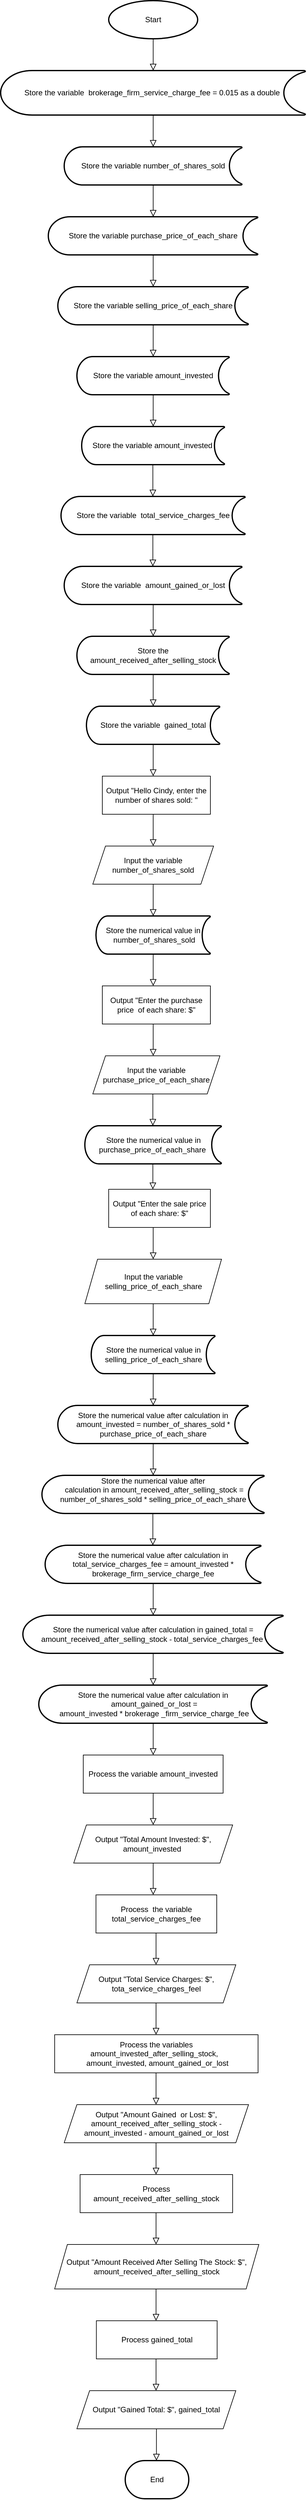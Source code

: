 <mxfile version="14.2.9" type="github">
  <diagram id="C5RBs43oDa-KdzZeNtuy" name="Page-1">
    <mxGraphModel dx="1186" dy="1964" grid="1" gridSize="10" guides="1" tooltips="1" connect="1" arrows="1" fold="1" page="1" pageScale="1" pageWidth="827" pageHeight="1169" math="0" shadow="0">
      <root>
        <mxCell id="WIyWlLk6GJQsqaUBKTNV-0" />
        <mxCell id="WIyWlLk6GJQsqaUBKTNV-1" parent="WIyWlLk6GJQsqaUBKTNV-0" />
        <mxCell id="Os3kQ1dHO9RdM6p-BYmI-0" value="Start" style="strokeWidth=2;html=1;shape=mxgraph.flowchart.start_1;whiteSpace=wrap;" vertex="1" parent="WIyWlLk6GJQsqaUBKTNV-1">
          <mxGeometry x="260" y="-1070" width="140" height="60" as="geometry" />
        </mxCell>
        <mxCell id="Os3kQ1dHO9RdM6p-BYmI-1" value="" style="rounded=0;html=1;jettySize=auto;orthogonalLoop=1;fontSize=11;endArrow=block;endFill=0;endSize=8;strokeWidth=1;shadow=0;labelBackgroundColor=none;edgeStyle=orthogonalEdgeStyle;" edge="1" parent="WIyWlLk6GJQsqaUBKTNV-1">
          <mxGeometry relative="1" as="geometry">
            <mxPoint x="330" y="100" as="sourcePoint" />
            <mxPoint x="330" y="150" as="targetPoint" />
          </mxGeometry>
        </mxCell>
        <mxCell id="Os3kQ1dHO9RdM6p-BYmI-4" value="" style="rounded=0;html=1;jettySize=auto;orthogonalLoop=1;fontSize=11;endArrow=block;endFill=0;endSize=8;strokeWidth=1;shadow=0;labelBackgroundColor=none;edgeStyle=orthogonalEdgeStyle;" edge="1" parent="WIyWlLk6GJQsqaUBKTNV-1">
          <mxGeometry relative="1" as="geometry">
            <mxPoint x="330" y="210" as="sourcePoint" />
            <mxPoint x="330" y="260" as="targetPoint" />
          </mxGeometry>
        </mxCell>
        <mxCell id="Os3kQ1dHO9RdM6p-BYmI-5" value="Input the variable number_of_shares_sold" style="shape=parallelogram;perimeter=parallelogramPerimeter;whiteSpace=wrap;html=1;fixedSize=1;" vertex="1" parent="WIyWlLk6GJQsqaUBKTNV-1">
          <mxGeometry x="235" y="260" width="190" height="60" as="geometry" />
        </mxCell>
        <mxCell id="Os3kQ1dHO9RdM6p-BYmI-6" value="Output &quot;Hello Cindy, enter the&lt;br&gt;number of shares sold: &quot;" style="rounded=0;whiteSpace=wrap;html=1;" vertex="1" parent="WIyWlLk6GJQsqaUBKTNV-1">
          <mxGeometry x="250" y="150" width="170" height="60" as="geometry" />
        </mxCell>
        <mxCell id="Os3kQ1dHO9RdM6p-BYmI-7" value="" style="rounded=0;html=1;jettySize=auto;orthogonalLoop=1;fontSize=11;endArrow=block;endFill=0;endSize=8;strokeWidth=1;shadow=0;labelBackgroundColor=none;edgeStyle=orthogonalEdgeStyle;" edge="1" parent="WIyWlLk6GJQsqaUBKTNV-1">
          <mxGeometry relative="1" as="geometry">
            <mxPoint x="330" y="320" as="sourcePoint" />
            <mxPoint x="330" y="370" as="targetPoint" />
          </mxGeometry>
        </mxCell>
        <mxCell id="Os3kQ1dHO9RdM6p-BYmI-8" value="Output &quot;Enter the purchase price &amp;nbsp;of each share: $&quot;" style="rounded=0;whiteSpace=wrap;html=1;" vertex="1" parent="WIyWlLk6GJQsqaUBKTNV-1">
          <mxGeometry x="250" y="480" width="170" height="60" as="geometry" />
        </mxCell>
        <mxCell id="Os3kQ1dHO9RdM6p-BYmI-9" value="" style="rounded=0;html=1;jettySize=auto;orthogonalLoop=1;fontSize=11;endArrow=block;endFill=0;endSize=8;strokeWidth=1;shadow=0;labelBackgroundColor=none;edgeStyle=orthogonalEdgeStyle;" edge="1" parent="WIyWlLk6GJQsqaUBKTNV-1">
          <mxGeometry relative="1" as="geometry">
            <mxPoint x="329.5" y="650" as="sourcePoint" />
            <mxPoint x="329.5" y="700" as="targetPoint" />
          </mxGeometry>
        </mxCell>
        <mxCell id="Os3kQ1dHO9RdM6p-BYmI-10" value="Input the variable purchase_price_of_each_share" style="shape=parallelogram;perimeter=parallelogramPerimeter;whiteSpace=wrap;html=1;fixedSize=1;" vertex="1" parent="WIyWlLk6GJQsqaUBKTNV-1">
          <mxGeometry x="235" y="590" width="200" height="60" as="geometry" />
        </mxCell>
        <mxCell id="Os3kQ1dHO9RdM6p-BYmI-12" value="Output &quot;Enter the sale price of each share: $&quot;" style="rounded=0;whiteSpace=wrap;html=1;" vertex="1" parent="WIyWlLk6GJQsqaUBKTNV-1">
          <mxGeometry x="260" y="800" width="160" height="60" as="geometry" />
        </mxCell>
        <mxCell id="Os3kQ1dHO9RdM6p-BYmI-13" value="" style="rounded=0;html=1;jettySize=auto;orthogonalLoop=1;fontSize=11;endArrow=block;endFill=0;endSize=8;strokeWidth=1;shadow=0;labelBackgroundColor=none;edgeStyle=orthogonalEdgeStyle;" edge="1" parent="WIyWlLk6GJQsqaUBKTNV-1">
          <mxGeometry relative="1" as="geometry">
            <mxPoint x="329.5" y="750" as="sourcePoint" />
            <mxPoint x="329.5" y="800" as="targetPoint" />
          </mxGeometry>
        </mxCell>
        <mxCell id="Os3kQ1dHO9RdM6p-BYmI-14" value="Input the variable selling_price_of_each_share" style="shape=parallelogram;perimeter=parallelogramPerimeter;whiteSpace=wrap;html=1;fixedSize=1;" vertex="1" parent="WIyWlLk6GJQsqaUBKTNV-1">
          <mxGeometry x="222.5" y="910" width="215" height="70" as="geometry" />
        </mxCell>
        <mxCell id="Os3kQ1dHO9RdM6p-BYmI-15" value="Store the numerical value in &amp;nbsp;number_of_shares_sold" style="strokeWidth=2;html=1;shape=mxgraph.flowchart.stored_data;whiteSpace=wrap;" vertex="1" parent="WIyWlLk6GJQsqaUBKTNV-1">
          <mxGeometry x="240" y="370" width="180" height="60" as="geometry" />
        </mxCell>
        <mxCell id="Os3kQ1dHO9RdM6p-BYmI-16" value="" style="rounded=0;html=1;jettySize=auto;orthogonalLoop=1;fontSize=11;endArrow=block;endFill=0;endSize=8;strokeWidth=1;shadow=0;labelBackgroundColor=none;edgeStyle=orthogonalEdgeStyle;" edge="1" parent="WIyWlLk6GJQsqaUBKTNV-1">
          <mxGeometry relative="1" as="geometry">
            <mxPoint x="330" y="430" as="sourcePoint" />
            <mxPoint x="330" y="480" as="targetPoint" />
          </mxGeometry>
        </mxCell>
        <mxCell id="Os3kQ1dHO9RdM6p-BYmI-17" value="" style="rounded=0;html=1;jettySize=auto;orthogonalLoop=1;fontSize=11;endArrow=block;endFill=0;endSize=8;strokeWidth=1;shadow=0;labelBackgroundColor=none;edgeStyle=orthogonalEdgeStyle;" edge="1" parent="WIyWlLk6GJQsqaUBKTNV-1">
          <mxGeometry relative="1" as="geometry">
            <mxPoint x="330" y="540" as="sourcePoint" />
            <mxPoint x="330" y="590" as="targetPoint" />
          </mxGeometry>
        </mxCell>
        <mxCell id="Os3kQ1dHO9RdM6p-BYmI-18" value="Store the numerical value in purchase_price_of_each_share&amp;nbsp;" style="strokeWidth=2;html=1;shape=mxgraph.flowchart.stored_data;whiteSpace=wrap;" vertex="1" parent="WIyWlLk6GJQsqaUBKTNV-1">
          <mxGeometry x="222.5" y="700" width="215" height="60" as="geometry" />
        </mxCell>
        <mxCell id="Os3kQ1dHO9RdM6p-BYmI-19" value="" style="rounded=0;html=1;jettySize=auto;orthogonalLoop=1;fontSize=11;endArrow=block;endFill=0;endSize=8;strokeWidth=1;shadow=0;labelBackgroundColor=none;edgeStyle=orthogonalEdgeStyle;" edge="1" parent="WIyWlLk6GJQsqaUBKTNV-1">
          <mxGeometry relative="1" as="geometry">
            <mxPoint x="330" y="860" as="sourcePoint" />
            <mxPoint x="330" y="910" as="targetPoint" />
          </mxGeometry>
        </mxCell>
        <mxCell id="Os3kQ1dHO9RdM6p-BYmI-20" value="" style="rounded=0;html=1;jettySize=auto;orthogonalLoop=1;fontSize=11;endArrow=block;endFill=0;endSize=8;strokeWidth=1;shadow=0;labelBackgroundColor=none;edgeStyle=orthogonalEdgeStyle;" edge="1" parent="WIyWlLk6GJQsqaUBKTNV-1">
          <mxGeometry relative="1" as="geometry">
            <mxPoint x="330" y="980" as="sourcePoint" />
            <mxPoint x="330" y="1030" as="targetPoint" />
          </mxGeometry>
        </mxCell>
        <mxCell id="Os3kQ1dHO9RdM6p-BYmI-21" value="Store the numerical value in selling_price_of_each_share" style="strokeWidth=2;html=1;shape=mxgraph.flowchart.stored_data;whiteSpace=wrap;" vertex="1" parent="WIyWlLk6GJQsqaUBKTNV-1">
          <mxGeometry x="232.5" y="1030" width="195" height="60" as="geometry" />
        </mxCell>
        <mxCell id="Os3kQ1dHO9RdM6p-BYmI-22" value="" style="rounded=0;html=1;jettySize=auto;orthogonalLoop=1;fontSize=11;endArrow=block;endFill=0;endSize=8;strokeWidth=1;shadow=0;labelBackgroundColor=none;edgeStyle=orthogonalEdgeStyle;" edge="1" parent="WIyWlLk6GJQsqaUBKTNV-1">
          <mxGeometry relative="1" as="geometry">
            <mxPoint x="330" y="1090" as="sourcePoint" />
            <mxPoint x="330" y="1140" as="targetPoint" />
          </mxGeometry>
        </mxCell>
        <mxCell id="Os3kQ1dHO9RdM6p-BYmI-23" value="Store the numerical value after calculation in &lt;br&gt;amount_invested = number_of_shares_sold * purchase_price_of_each_share" style="strokeWidth=2;html=1;shape=mxgraph.flowchart.stored_data;whiteSpace=wrap;" vertex="1" parent="WIyWlLk6GJQsqaUBKTNV-1">
          <mxGeometry x="180" y="1140" width="300" height="60" as="geometry" />
        </mxCell>
        <mxCell id="Os3kQ1dHO9RdM6p-BYmI-24" value="" style="rounded=0;html=1;jettySize=auto;orthogonalLoop=1;fontSize=11;endArrow=block;endFill=0;endSize=8;strokeWidth=1;shadow=0;labelBackgroundColor=none;edgeStyle=orthogonalEdgeStyle;" edge="1" parent="WIyWlLk6GJQsqaUBKTNV-1">
          <mxGeometry relative="1" as="geometry">
            <mxPoint x="330" y="1200" as="sourcePoint" />
            <mxPoint x="330" y="1250" as="targetPoint" />
          </mxGeometry>
        </mxCell>
        <mxCell id="Os3kQ1dHO9RdM6p-BYmI-25" value="Store the numerical value after&lt;br&gt;&amp;nbsp;calculation in amount_received_after_selling_stock&amp;nbsp;= number_of_shares_sold * selling_price_of_each_share&lt;span style=&quot;color: rgba(255 , 255 , 255 , 0.85) ; font-family: &amp;#34;menlo&amp;#34; ; background-color: rgb(31 , 31 , 36)&quot;&gt;&lt;br&gt;&lt;br&gt;&lt;/span&gt;" style="strokeWidth=2;html=1;shape=mxgraph.flowchart.stored_data;whiteSpace=wrap;" vertex="1" parent="WIyWlLk6GJQsqaUBKTNV-1">
          <mxGeometry x="155" y="1250" width="350" height="60" as="geometry" />
        </mxCell>
        <mxCell id="Os3kQ1dHO9RdM6p-BYmI-26" value="" style="rounded=0;html=1;jettySize=auto;orthogonalLoop=1;fontSize=11;endArrow=block;endFill=0;endSize=8;strokeWidth=1;shadow=0;labelBackgroundColor=none;edgeStyle=orthogonalEdgeStyle;" edge="1" parent="WIyWlLk6GJQsqaUBKTNV-1">
          <mxGeometry relative="1" as="geometry">
            <mxPoint x="329.5" y="1310" as="sourcePoint" />
            <mxPoint x="329.5" y="1360" as="targetPoint" />
          </mxGeometry>
        </mxCell>
        <mxCell id="Os3kQ1dHO9RdM6p-BYmI-27" value="Store the numerical value after calculation in total_service_charges_fee = amount_invested * brokerage_firm_service_charge_fee" style="strokeWidth=2;html=1;shape=mxgraph.flowchart.stored_data;whiteSpace=wrap;" vertex="1" parent="WIyWlLk6GJQsqaUBKTNV-1">
          <mxGeometry x="160" y="1360" width="340" height="60" as="geometry" />
        </mxCell>
        <mxCell id="Os3kQ1dHO9RdM6p-BYmI-28" value="Store the numerical value after calculation in gained_total = amount_received_after_selling_stock - total_service_charges_fee&amp;nbsp;" style="strokeWidth=2;html=1;shape=mxgraph.flowchart.stored_data;whiteSpace=wrap;" vertex="1" parent="WIyWlLk6GJQsqaUBKTNV-1">
          <mxGeometry x="125" y="1470" width="410" height="60" as="geometry" />
        </mxCell>
        <mxCell id="Os3kQ1dHO9RdM6p-BYmI-29" value="" style="rounded=0;html=1;jettySize=auto;orthogonalLoop=1;fontSize=11;endArrow=block;endFill=0;endSize=8;strokeWidth=1;shadow=0;labelBackgroundColor=none;edgeStyle=orthogonalEdgeStyle;" edge="1" parent="WIyWlLk6GJQsqaUBKTNV-1">
          <mxGeometry relative="1" as="geometry">
            <mxPoint x="330" y="1420" as="sourcePoint" />
            <mxPoint x="330" y="1470" as="targetPoint" />
          </mxGeometry>
        </mxCell>
        <mxCell id="Os3kQ1dHO9RdM6p-BYmI-31" value="" style="rounded=0;html=1;jettySize=auto;orthogonalLoop=1;fontSize=11;endArrow=block;endFill=0;endSize=8;strokeWidth=1;shadow=0;labelBackgroundColor=none;edgeStyle=orthogonalEdgeStyle;" edge="1" parent="WIyWlLk6GJQsqaUBKTNV-1">
          <mxGeometry relative="1" as="geometry">
            <mxPoint x="330" y="1530" as="sourcePoint" />
            <mxPoint x="330" y="1580" as="targetPoint" />
          </mxGeometry>
        </mxCell>
        <mxCell id="Os3kQ1dHO9RdM6p-BYmI-32" value="Store the numerical value after calculation in &amp;nbsp;amount_gained_or_lost =&lt;br&gt;&amp;nbsp;amount_invested * brokerage _firm_service_charge_fee" style="strokeWidth=2;html=1;shape=mxgraph.flowchart.stored_data;whiteSpace=wrap;" vertex="1" parent="WIyWlLk6GJQsqaUBKTNV-1">
          <mxGeometry x="150" y="1580" width="360" height="60" as="geometry" />
        </mxCell>
        <mxCell id="Os3kQ1dHO9RdM6p-BYmI-33" value="Output &quot;Total Amount Invested: $&quot;, amount_invested&amp;nbsp;" style="shape=parallelogram;perimeter=parallelogramPerimeter;whiteSpace=wrap;html=1;fixedSize=1;" vertex="1" parent="WIyWlLk6GJQsqaUBKTNV-1">
          <mxGeometry x="205" y="1800" width="250" height="60" as="geometry" />
        </mxCell>
        <mxCell id="Os3kQ1dHO9RdM6p-BYmI-34" value="" style="rounded=0;html=1;jettySize=auto;orthogonalLoop=1;fontSize=11;endArrow=block;endFill=0;endSize=8;strokeWidth=1;shadow=0;labelBackgroundColor=none;edgeStyle=orthogonalEdgeStyle;" edge="1" parent="WIyWlLk6GJQsqaUBKTNV-1">
          <mxGeometry relative="1" as="geometry">
            <mxPoint x="330" y="1640" as="sourcePoint" />
            <mxPoint x="330" y="1690" as="targetPoint" />
          </mxGeometry>
        </mxCell>
        <mxCell id="Os3kQ1dHO9RdM6p-BYmI-35" value="Process the variable amount_invested" style="rounded=0;whiteSpace=wrap;html=1;" vertex="1" parent="WIyWlLk6GJQsqaUBKTNV-1">
          <mxGeometry x="220" y="1690" width="220" height="60" as="geometry" />
        </mxCell>
        <mxCell id="Os3kQ1dHO9RdM6p-BYmI-36" value="" style="rounded=0;html=1;jettySize=auto;orthogonalLoop=1;fontSize=11;endArrow=block;endFill=0;endSize=8;strokeWidth=1;shadow=0;labelBackgroundColor=none;edgeStyle=orthogonalEdgeStyle;" edge="1" parent="WIyWlLk6GJQsqaUBKTNV-1">
          <mxGeometry relative="1" as="geometry">
            <mxPoint x="330" y="1750" as="sourcePoint" />
            <mxPoint x="330" y="1800" as="targetPoint" />
          </mxGeometry>
        </mxCell>
        <mxCell id="Os3kQ1dHO9RdM6p-BYmI-38" value="" style="rounded=0;html=1;jettySize=auto;orthogonalLoop=1;fontSize=11;endArrow=block;endFill=0;endSize=8;strokeWidth=1;shadow=0;labelBackgroundColor=none;edgeStyle=orthogonalEdgeStyle;" edge="1" parent="WIyWlLk6GJQsqaUBKTNV-1" source="Os3kQ1dHO9RdM6p-BYmI-33">
          <mxGeometry relative="1" as="geometry">
            <mxPoint x="330" y="1860" as="sourcePoint" />
            <mxPoint x="330" y="1910" as="targetPoint" />
          </mxGeometry>
        </mxCell>
        <mxCell id="Os3kQ1dHO9RdM6p-BYmI-39" value="Process &amp;nbsp;the variable total_service_charges_fee" style="rounded=0;whiteSpace=wrap;html=1;" vertex="1" parent="WIyWlLk6GJQsqaUBKTNV-1">
          <mxGeometry x="240" y="1910" width="190" height="60" as="geometry" />
        </mxCell>
        <mxCell id="Os3kQ1dHO9RdM6p-BYmI-40" value="" style="rounded=0;html=1;jettySize=auto;orthogonalLoop=1;fontSize=11;endArrow=block;endFill=0;endSize=8;strokeWidth=1;shadow=0;labelBackgroundColor=none;edgeStyle=orthogonalEdgeStyle;" edge="1" parent="WIyWlLk6GJQsqaUBKTNV-1">
          <mxGeometry relative="1" as="geometry">
            <mxPoint x="334.5" y="1970" as="sourcePoint" />
            <mxPoint x="334.5" y="2020" as="targetPoint" />
          </mxGeometry>
        </mxCell>
        <mxCell id="Os3kQ1dHO9RdM6p-BYmI-42" value="Output &quot;Total Service Charges: $&quot;, tota_service_charges_feel" style="shape=parallelogram;perimeter=parallelogramPerimeter;whiteSpace=wrap;html=1;fixedSize=1;" vertex="1" parent="WIyWlLk6GJQsqaUBKTNV-1">
          <mxGeometry x="210" y="2020" width="250" height="60" as="geometry" />
        </mxCell>
        <mxCell id="Os3kQ1dHO9RdM6p-BYmI-43" value="" style="rounded=0;html=1;jettySize=auto;orthogonalLoop=1;fontSize=11;endArrow=block;endFill=0;endSize=8;strokeWidth=1;shadow=0;labelBackgroundColor=none;edgeStyle=orthogonalEdgeStyle;" edge="1" parent="WIyWlLk6GJQsqaUBKTNV-1">
          <mxGeometry relative="1" as="geometry">
            <mxPoint x="334.5" y="2080" as="sourcePoint" />
            <mxPoint x="334.5" y="2130" as="targetPoint" />
          </mxGeometry>
        </mxCell>
        <mxCell id="Os3kQ1dHO9RdM6p-BYmI-44" value="Process the variables amount_invested_after_selling_stock, &amp;nbsp;&lt;br&gt;&amp;nbsp;amount_invested, amount_gained_or_lost" style="rounded=0;whiteSpace=wrap;html=1;" vertex="1" parent="WIyWlLk6GJQsqaUBKTNV-1">
          <mxGeometry x="175" y="2130" width="320" height="60" as="geometry" />
        </mxCell>
        <mxCell id="Os3kQ1dHO9RdM6p-BYmI-45" value="" style="rounded=0;html=1;jettySize=auto;orthogonalLoop=1;fontSize=11;endArrow=block;endFill=0;endSize=8;strokeWidth=1;shadow=0;labelBackgroundColor=none;edgeStyle=orthogonalEdgeStyle;" edge="1" parent="WIyWlLk6GJQsqaUBKTNV-1">
          <mxGeometry relative="1" as="geometry">
            <mxPoint x="334.5" y="2190" as="sourcePoint" />
            <mxPoint x="334.5" y="2240" as="targetPoint" />
            <Array as="points">
              <mxPoint x="334.5" y="2230" />
              <mxPoint x="334.5" y="2230" />
            </Array>
          </mxGeometry>
        </mxCell>
        <mxCell id="Os3kQ1dHO9RdM6p-BYmI-46" value="Output &quot;Amount Gained &amp;nbsp;or Lost: $&quot;, amount_received_after_selling_stock - amount_invested - amount_gained_or_lost" style="shape=parallelogram;perimeter=parallelogramPerimeter;whiteSpace=wrap;html=1;fixedSize=1;" vertex="1" parent="WIyWlLk6GJQsqaUBKTNV-1">
          <mxGeometry x="190" y="2240" width="290" height="60" as="geometry" />
        </mxCell>
        <mxCell id="Os3kQ1dHO9RdM6p-BYmI-47" value="" style="rounded=0;html=1;jettySize=auto;orthogonalLoop=1;fontSize=11;endArrow=block;endFill=0;endSize=8;strokeWidth=1;shadow=0;labelBackgroundColor=none;edgeStyle=orthogonalEdgeStyle;" edge="1" parent="WIyWlLk6GJQsqaUBKTNV-1">
          <mxGeometry relative="1" as="geometry">
            <mxPoint x="334.5" y="2300" as="sourcePoint" />
            <mxPoint x="334.5" y="2350" as="targetPoint" />
          </mxGeometry>
        </mxCell>
        <mxCell id="Os3kQ1dHO9RdM6p-BYmI-48" value="Process amount_received_after_selling_stock" style="rounded=0;whiteSpace=wrap;html=1;" vertex="1" parent="WIyWlLk6GJQsqaUBKTNV-1">
          <mxGeometry x="215" y="2350" width="240" height="60" as="geometry" />
        </mxCell>
        <mxCell id="Os3kQ1dHO9RdM6p-BYmI-49" value="" style="rounded=0;html=1;jettySize=auto;orthogonalLoop=1;fontSize=11;endArrow=block;endFill=0;endSize=8;strokeWidth=1;shadow=0;labelBackgroundColor=none;edgeStyle=orthogonalEdgeStyle;" edge="1" parent="WIyWlLk6GJQsqaUBKTNV-1">
          <mxGeometry relative="1" as="geometry">
            <mxPoint x="334.5" y="2410" as="sourcePoint" />
            <mxPoint x="334.5" y="2460" as="targetPoint" />
          </mxGeometry>
        </mxCell>
        <mxCell id="Os3kQ1dHO9RdM6p-BYmI-50" value="Output &quot;Amount Received After Selling The Stock: $&quot;, amount_received_after_selling_stock" style="shape=parallelogram;perimeter=parallelogramPerimeter;whiteSpace=wrap;html=1;fixedSize=1;" vertex="1" parent="WIyWlLk6GJQsqaUBKTNV-1">
          <mxGeometry x="175" y="2460" width="321.25" height="70" as="geometry" />
        </mxCell>
        <mxCell id="Os3kQ1dHO9RdM6p-BYmI-51" value="" style="rounded=0;html=1;jettySize=auto;orthogonalLoop=1;fontSize=11;endArrow=block;endFill=0;endSize=8;strokeWidth=1;shadow=0;labelBackgroundColor=none;edgeStyle=orthogonalEdgeStyle;" edge="1" parent="WIyWlLk6GJQsqaUBKTNV-1">
          <mxGeometry relative="1" as="geometry">
            <mxPoint x="334.5" y="2530" as="sourcePoint" />
            <mxPoint x="334.5" y="2580" as="targetPoint" />
          </mxGeometry>
        </mxCell>
        <mxCell id="Os3kQ1dHO9RdM6p-BYmI-52" value="Process gained_total" style="rounded=0;whiteSpace=wrap;html=1;" vertex="1" parent="WIyWlLk6GJQsqaUBKTNV-1">
          <mxGeometry x="240.63" y="2580" width="190" height="60" as="geometry" />
        </mxCell>
        <mxCell id="Os3kQ1dHO9RdM6p-BYmI-54" value="" style="rounded=0;html=1;jettySize=auto;orthogonalLoop=1;fontSize=11;endArrow=block;endFill=0;endSize=8;strokeWidth=1;shadow=0;labelBackgroundColor=none;edgeStyle=orthogonalEdgeStyle;" edge="1" parent="WIyWlLk6GJQsqaUBKTNV-1">
          <mxGeometry relative="1" as="geometry">
            <mxPoint x="334.5" y="2640" as="sourcePoint" />
            <mxPoint x="334.5" y="2690" as="targetPoint" />
          </mxGeometry>
        </mxCell>
        <mxCell id="Os3kQ1dHO9RdM6p-BYmI-55" value="Output &quot;Gained Total: $&quot;, gained_total" style="shape=parallelogram;perimeter=parallelogramPerimeter;whiteSpace=wrap;html=1;fixedSize=1;" vertex="1" parent="WIyWlLk6GJQsqaUBKTNV-1">
          <mxGeometry x="210" y="2690" width="250" height="60" as="geometry" />
        </mxCell>
        <mxCell id="Os3kQ1dHO9RdM6p-BYmI-56" value="Store the variable &amp;nbsp;brokerage_firm_service_charge_fee = 0.015 as a double&amp;nbsp;" style="strokeWidth=2;html=1;shape=mxgraph.flowchart.stored_data;whiteSpace=wrap;" vertex="1" parent="WIyWlLk6GJQsqaUBKTNV-1">
          <mxGeometry x="90" y="-960" width="480" height="70" as="geometry" />
        </mxCell>
        <mxCell id="Os3kQ1dHO9RdM6p-BYmI-57" value="Store the variable number_of_shares_sold" style="strokeWidth=2;html=1;shape=mxgraph.flowchart.stored_data;whiteSpace=wrap;" vertex="1" parent="WIyWlLk6GJQsqaUBKTNV-1">
          <mxGeometry x="190" y="-840" width="280" height="60" as="geometry" />
        </mxCell>
        <mxCell id="Os3kQ1dHO9RdM6p-BYmI-58" value="Store the variable purchase_price_of_each_share" style="strokeWidth=2;html=1;shape=mxgraph.flowchart.stored_data;whiteSpace=wrap;" vertex="1" parent="WIyWlLk6GJQsqaUBKTNV-1">
          <mxGeometry x="165" y="-730" width="330" height="60" as="geometry" />
        </mxCell>
        <mxCell id="Os3kQ1dHO9RdM6p-BYmI-59" value="Store the variable selling_price_of_each_share" style="strokeWidth=2;html=1;shape=mxgraph.flowchart.stored_data;whiteSpace=wrap;" vertex="1" parent="WIyWlLk6GJQsqaUBKTNV-1">
          <mxGeometry x="180" y="-620" width="300" height="60" as="geometry" />
        </mxCell>
        <mxCell id="Os3kQ1dHO9RdM6p-BYmI-60" value="Store the variable amount_invested" style="strokeWidth=2;html=1;shape=mxgraph.flowchart.stored_data;whiteSpace=wrap;" vertex="1" parent="WIyWlLk6GJQsqaUBKTNV-1">
          <mxGeometry x="210" y="-510" width="240" height="60" as="geometry" />
        </mxCell>
        <mxCell id="Os3kQ1dHO9RdM6p-BYmI-61" value="Store the variable &amp;nbsp;total_service_charges_fee" style="strokeWidth=2;html=1;shape=mxgraph.flowchart.stored_data;whiteSpace=wrap;" vertex="1" parent="WIyWlLk6GJQsqaUBKTNV-1">
          <mxGeometry x="185" y="-290" width="290" height="60" as="geometry" />
        </mxCell>
        <mxCell id="Os3kQ1dHO9RdM6p-BYmI-62" value="Store the variable &amp;nbsp;amount_gained_or_lost" style="strokeWidth=2;html=1;shape=mxgraph.flowchart.stored_data;whiteSpace=wrap;" vertex="1" parent="WIyWlLk6GJQsqaUBKTNV-1">
          <mxGeometry x="190" y="-180" width="280" height="60" as="geometry" />
        </mxCell>
        <mxCell id="Os3kQ1dHO9RdM6p-BYmI-63" value="Store the amount_received_after_selling_stock" style="strokeWidth=2;html=1;shape=mxgraph.flowchart.stored_data;whiteSpace=wrap;" vertex="1" parent="WIyWlLk6GJQsqaUBKTNV-1">
          <mxGeometry x="210" y="-70" width="240" height="60" as="geometry" />
        </mxCell>
        <mxCell id="Os3kQ1dHO9RdM6p-BYmI-64" value="Store the variable &amp;nbsp;gained_total" style="strokeWidth=2;html=1;shape=mxgraph.flowchart.stored_data;whiteSpace=wrap;" vertex="1" parent="WIyWlLk6GJQsqaUBKTNV-1">
          <mxGeometry x="225" y="40" width="210" height="60" as="geometry" />
        </mxCell>
        <mxCell id="Os3kQ1dHO9RdM6p-BYmI-65" value="" style="rounded=0;html=1;jettySize=auto;orthogonalLoop=1;fontSize=11;endArrow=block;endFill=0;endSize=8;strokeWidth=1;shadow=0;labelBackgroundColor=none;edgeStyle=orthogonalEdgeStyle;" edge="1" parent="WIyWlLk6GJQsqaUBKTNV-1">
          <mxGeometry relative="1" as="geometry">
            <mxPoint x="330" y="-10" as="sourcePoint" />
            <mxPoint x="330" y="40" as="targetPoint" />
          </mxGeometry>
        </mxCell>
        <mxCell id="Os3kQ1dHO9RdM6p-BYmI-66" value="" style="rounded=0;html=1;jettySize=auto;orthogonalLoop=1;fontSize=11;endArrow=block;endFill=0;endSize=8;strokeWidth=1;shadow=0;labelBackgroundColor=none;edgeStyle=orthogonalEdgeStyle;" edge="1" parent="WIyWlLk6GJQsqaUBKTNV-1">
          <mxGeometry relative="1" as="geometry">
            <mxPoint x="330" y="-120" as="sourcePoint" />
            <mxPoint x="330" y="-70" as="targetPoint" />
          </mxGeometry>
        </mxCell>
        <mxCell id="Os3kQ1dHO9RdM6p-BYmI-67" value="" style="rounded=0;html=1;jettySize=auto;orthogonalLoop=1;fontSize=11;endArrow=block;endFill=0;endSize=8;strokeWidth=1;shadow=0;labelBackgroundColor=none;edgeStyle=orthogonalEdgeStyle;" edge="1" parent="WIyWlLk6GJQsqaUBKTNV-1">
          <mxGeometry relative="1" as="geometry">
            <mxPoint x="329.5" y="-230" as="sourcePoint" />
            <mxPoint x="329.5" y="-180" as="targetPoint" />
          </mxGeometry>
        </mxCell>
        <mxCell id="Os3kQ1dHO9RdM6p-BYmI-68" value="" style="rounded=0;html=1;jettySize=auto;orthogonalLoop=1;fontSize=11;endArrow=block;endFill=0;endSize=8;strokeWidth=1;shadow=0;labelBackgroundColor=none;edgeStyle=orthogonalEdgeStyle;" edge="1" parent="WIyWlLk6GJQsqaUBKTNV-1">
          <mxGeometry relative="1" as="geometry">
            <mxPoint x="329.5" y="-340" as="sourcePoint" />
            <mxPoint x="329.5" y="-290" as="targetPoint" />
          </mxGeometry>
        </mxCell>
        <mxCell id="Os3kQ1dHO9RdM6p-BYmI-69" value="Store the variable amount_invested&amp;nbsp;" style="strokeWidth=2;html=1;shape=mxgraph.flowchart.stored_data;whiteSpace=wrap;" vertex="1" parent="WIyWlLk6GJQsqaUBKTNV-1">
          <mxGeometry x="217.5" y="-400" width="225" height="60" as="geometry" />
        </mxCell>
        <mxCell id="Os3kQ1dHO9RdM6p-BYmI-70" value="" style="rounded=0;html=1;jettySize=auto;orthogonalLoop=1;fontSize=11;endArrow=block;endFill=0;endSize=8;strokeWidth=1;shadow=0;labelBackgroundColor=none;edgeStyle=orthogonalEdgeStyle;" edge="1" parent="WIyWlLk6GJQsqaUBKTNV-1">
          <mxGeometry relative="1" as="geometry">
            <mxPoint x="330" y="-450" as="sourcePoint" />
            <mxPoint x="330" y="-400" as="targetPoint" />
          </mxGeometry>
        </mxCell>
        <mxCell id="Os3kQ1dHO9RdM6p-BYmI-72" value="" style="rounded=0;html=1;jettySize=auto;orthogonalLoop=1;fontSize=11;endArrow=block;endFill=0;endSize=8;strokeWidth=1;shadow=0;labelBackgroundColor=none;edgeStyle=orthogonalEdgeStyle;" edge="1" parent="WIyWlLk6GJQsqaUBKTNV-1">
          <mxGeometry relative="1" as="geometry">
            <mxPoint x="330" y="-560" as="sourcePoint" />
            <mxPoint x="330" y="-510" as="targetPoint" />
          </mxGeometry>
        </mxCell>
        <mxCell id="Os3kQ1dHO9RdM6p-BYmI-73" value="" style="rounded=0;html=1;jettySize=auto;orthogonalLoop=1;fontSize=11;endArrow=block;endFill=0;endSize=8;strokeWidth=1;shadow=0;labelBackgroundColor=none;edgeStyle=orthogonalEdgeStyle;" edge="1" parent="WIyWlLk6GJQsqaUBKTNV-1">
          <mxGeometry relative="1" as="geometry">
            <mxPoint x="330" y="-670" as="sourcePoint" />
            <mxPoint x="330" y="-620" as="targetPoint" />
          </mxGeometry>
        </mxCell>
        <mxCell id="Os3kQ1dHO9RdM6p-BYmI-74" value="" style="rounded=0;html=1;jettySize=auto;orthogonalLoop=1;fontSize=11;endArrow=block;endFill=0;endSize=8;strokeWidth=1;shadow=0;labelBackgroundColor=none;edgeStyle=orthogonalEdgeStyle;" edge="1" parent="WIyWlLk6GJQsqaUBKTNV-1">
          <mxGeometry relative="1" as="geometry">
            <mxPoint x="330" y="-780" as="sourcePoint" />
            <mxPoint x="330" y="-730" as="targetPoint" />
          </mxGeometry>
        </mxCell>
        <mxCell id="Os3kQ1dHO9RdM6p-BYmI-75" value="" style="rounded=0;html=1;jettySize=auto;orthogonalLoop=1;fontSize=11;endArrow=block;endFill=0;endSize=8;strokeWidth=1;shadow=0;labelBackgroundColor=none;edgeStyle=orthogonalEdgeStyle;" edge="1" parent="WIyWlLk6GJQsqaUBKTNV-1">
          <mxGeometry relative="1" as="geometry">
            <mxPoint x="330" y="-890" as="sourcePoint" />
            <mxPoint x="330" y="-840" as="targetPoint" />
          </mxGeometry>
        </mxCell>
        <mxCell id="Os3kQ1dHO9RdM6p-BYmI-76" value="" style="rounded=0;html=1;jettySize=auto;orthogonalLoop=1;fontSize=11;endArrow=block;endFill=0;endSize=8;strokeWidth=1;shadow=0;labelBackgroundColor=none;edgeStyle=orthogonalEdgeStyle;" edge="1" parent="WIyWlLk6GJQsqaUBKTNV-1">
          <mxGeometry relative="1" as="geometry">
            <mxPoint x="330" y="-1010" as="sourcePoint" />
            <mxPoint x="330" y="-960" as="targetPoint" />
          </mxGeometry>
        </mxCell>
        <mxCell id="Os3kQ1dHO9RdM6p-BYmI-77" value="" style="rounded=0;html=1;jettySize=auto;orthogonalLoop=1;fontSize=11;endArrow=block;endFill=0;endSize=8;strokeWidth=1;shadow=0;labelBackgroundColor=none;edgeStyle=orthogonalEdgeStyle;" edge="1" parent="WIyWlLk6GJQsqaUBKTNV-1">
          <mxGeometry relative="1" as="geometry">
            <mxPoint x="335.13" y="2750" as="sourcePoint" />
            <mxPoint x="335.13" y="2800" as="targetPoint" />
          </mxGeometry>
        </mxCell>
        <mxCell id="Os3kQ1dHO9RdM6p-BYmI-78" value="End" style="strokeWidth=2;html=1;shape=mxgraph.flowchart.terminator;whiteSpace=wrap;" vertex="1" parent="WIyWlLk6GJQsqaUBKTNV-1">
          <mxGeometry x="286" y="2800" width="100" height="60" as="geometry" />
        </mxCell>
      </root>
    </mxGraphModel>
  </diagram>
</mxfile>
